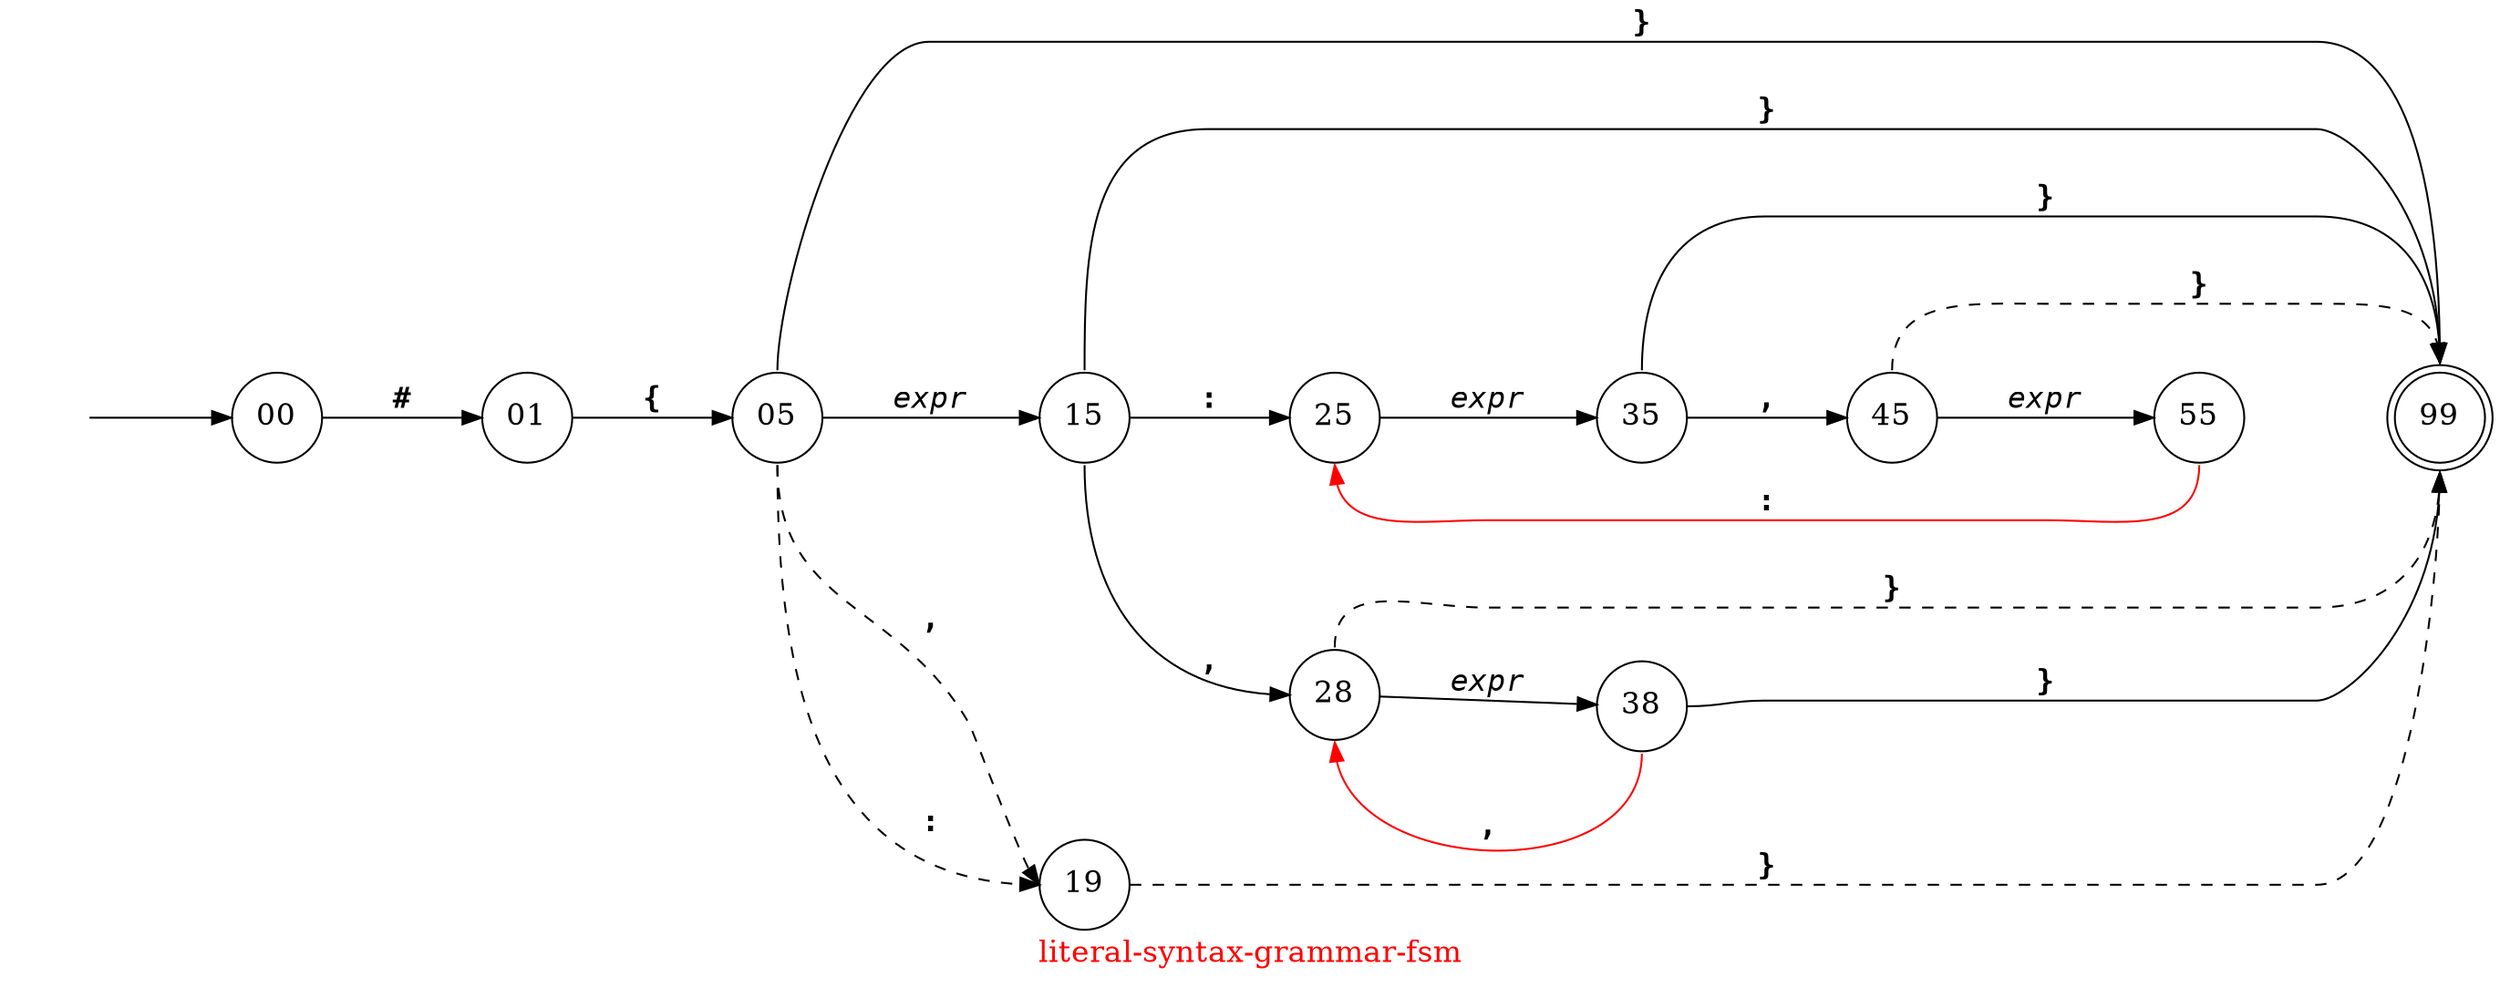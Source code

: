// Copyright (C) 2007 - 2015 Robert Nielsen <robert@dakota.org>
//
// Licensed under the Apache License, Version 2.0 (the "License");
// you may not use this file except in compliance with the License.
// You may obtain a copy of the License at
//
//      http://www.apache.org/licenses/LICENSE-2.0
//
// Unless required by applicable law or agreed to in writing, software
// distributed under the License is distributed on an "AS IS" BASIS,
// WITHOUT WARRANTIES OR CONDITIONS OF ANY KIND, either express or implied.
// See the License for the specific language governing permissions and
// limitations under the License.

digraph "literal-syntax-grammar-fsm"
{
  graph [ label = "\G", fontcolor = red, fontsize = 16 ];
  graph [ rankdir = "LR",
          center = true,
          //size = "7.5,10", page = "8.5,11",
          ];

  node [ shape = circle, width = 0.6, fontsize = 16 ];
  //node [ label = "", width = 0.3 ]; // comment out this line if you want the node names displayed

  // on OS X/darwin it wants Courier-Bold and Courier-Oblique
  edge [ fontname = "Courier-Bold", minlen = 2, fontsize = 16 ];

  st [ style = invis ];
  99 [ shape = doublecircle ];

  st -> 00;
  00 -> 01 [ label = "#" ];
  01 -> 05 [ label = "{", fontname = "Courier-Bold" ];
  05 -> 15 [ label = "expr", fontname = "Courier-Oblique", weight = 2 ];
  05 -> 19 [ label = ",", style = dashed, tailport = s, headport = w, constraint = false ];
  05 -> 19 [ label = ":", style = dashed, tailport = s, headport = w, constraint = false ];
  05 -> 99 [ label = "}", tailport = n, headport = n ];
  15 -> 25 [ label = ":", weight = 2 ];
  15 -> 28 [ label = ",", tailport = s, headport = w ];
  15 -> 99 [ label = "}", tailport = n, headport = n ];
  19 -> 99 [ label = "}", style = dashed, tailport = e, headport = s ];
  25 -> 35 [ label = "expr", fontname = "Courier-Oblique", weight = 2 ];
  28 -> 38 [ label = "expr", fontname = "Courier-Oblique", weight = 2 ];
  28 -> 99 [ label = "}", style = dashed, tailport = n, headport = s ];
  35 -> 45 [ label = ",", weight = 10 ];
  35 -> 99 [ label = "}", tailport = n, headport = n ];
  38 -> 28 [ label = ",", color = red, tailport = s, headport = s ];
  38 -> 99 [ label = "}", tailport = e, headport = s ];
  45 -> 55 [ label = "expr", fontname = "Courier-Oblique", weight = 10 ];
  45 -> 99 [ label = "}", style = dashed, tailport = n, headport = n ];
  55 -> 25 [ label = ":", color = red, tailport = s, headport = s ];

  subgraph { graph [ rank = same ]; 15; 19; }
  subgraph { graph [ rank = same ]; 25; 28; }

  55 -> 99 [ color = blue, weight = 3, style = invis ]; // layout only edge
}
